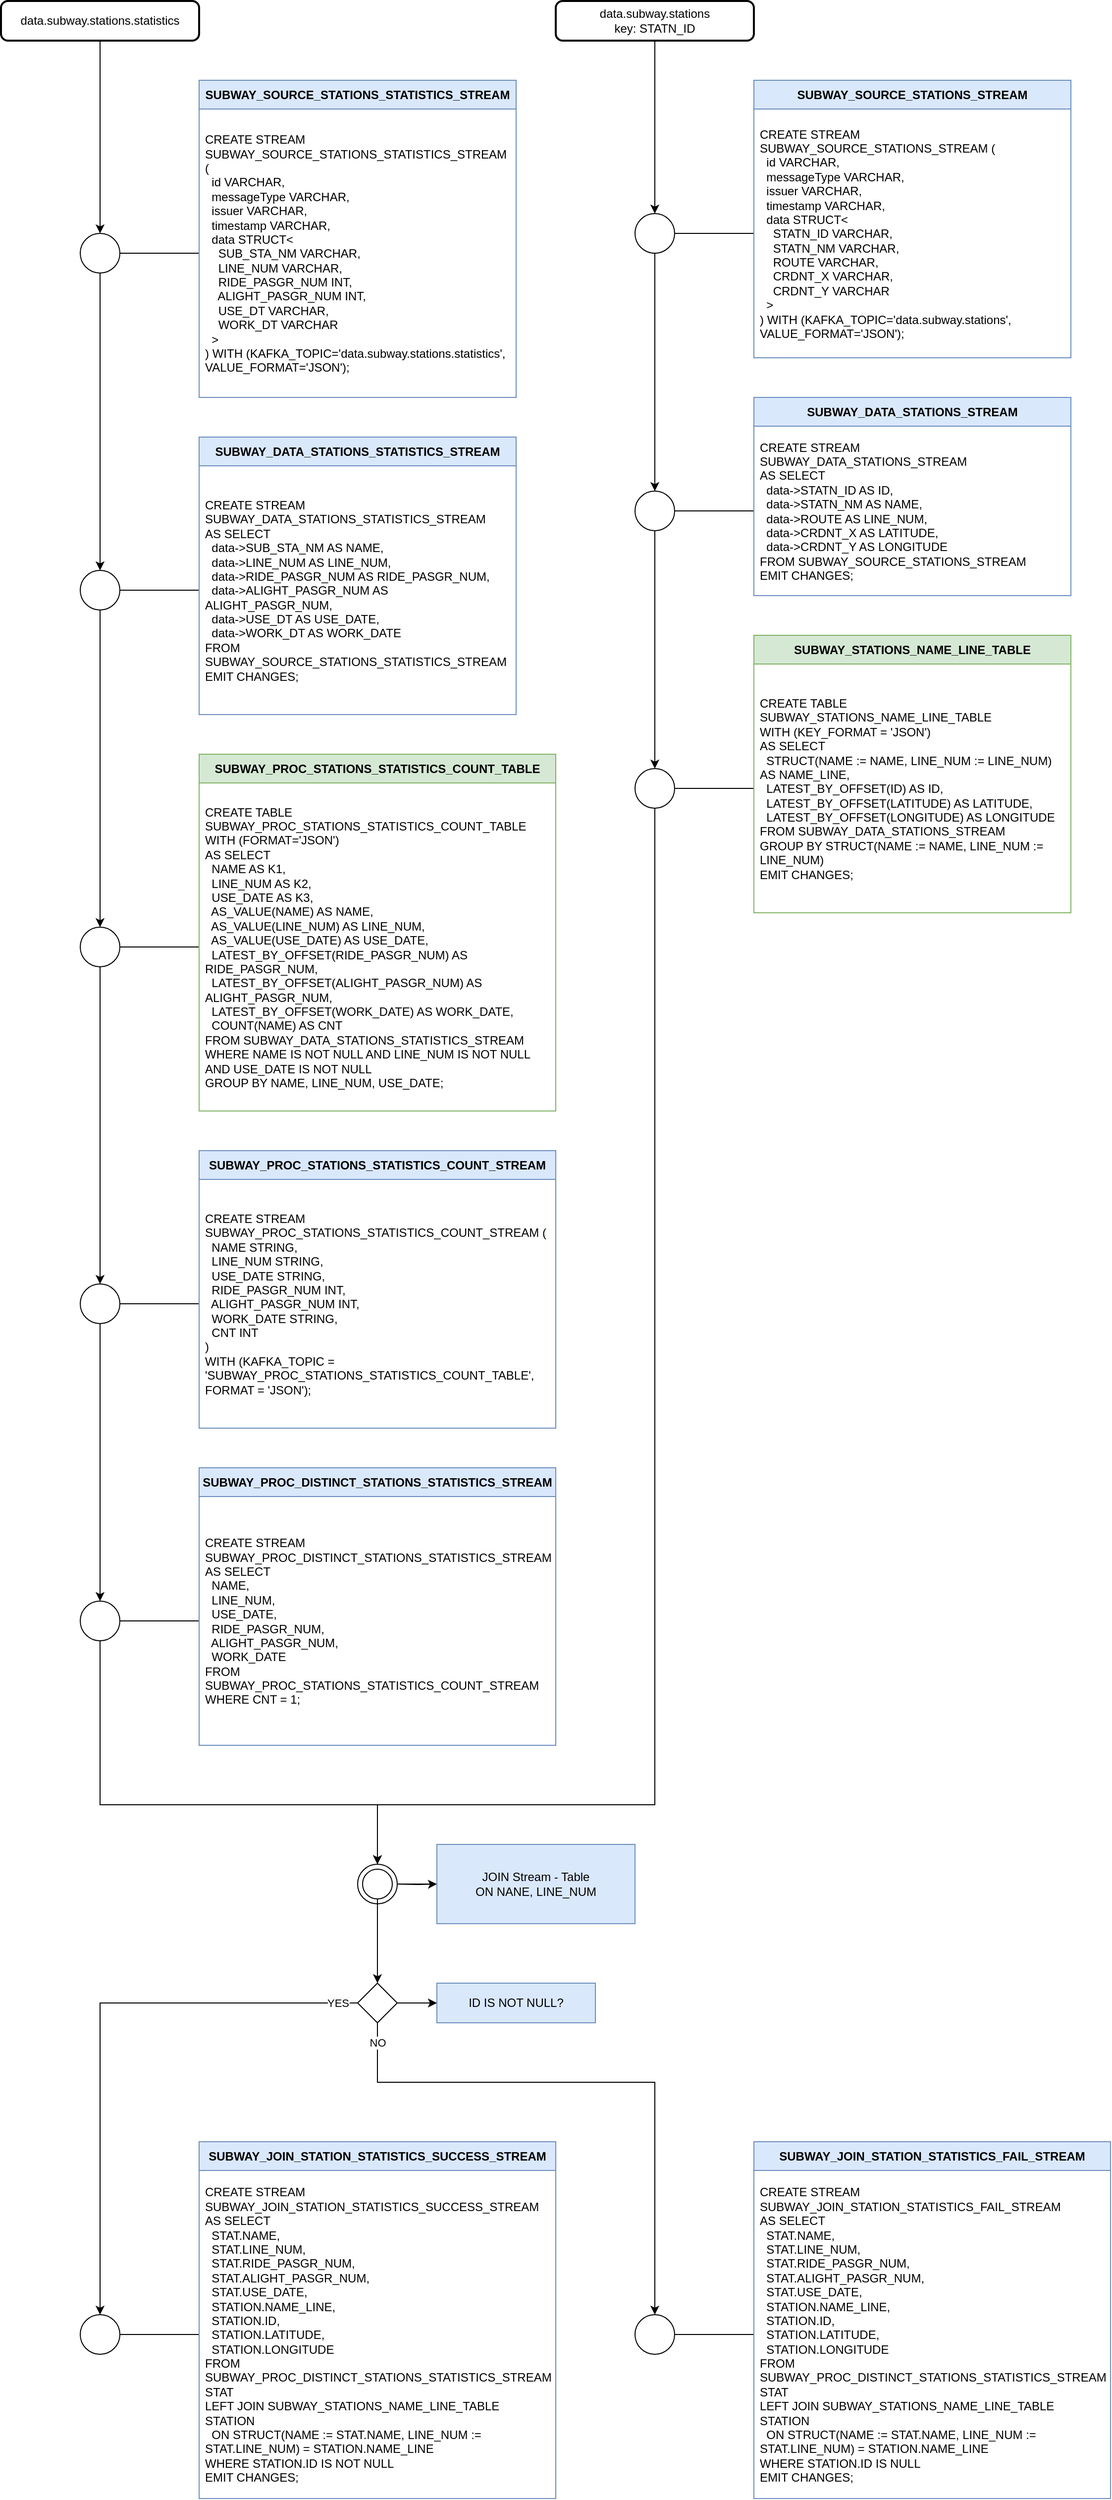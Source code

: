 <mxfile version="24.4.7" type="github">
  <diagram name="페이지-1" id="JWyKKp6nfTICBsnojCP5">
    <mxGraphModel dx="1347" dy="786" grid="1" gridSize="10" guides="1" tooltips="1" connect="1" arrows="1" fold="1" page="1" pageScale="1" pageWidth="827" pageHeight="1169" math="0" shadow="0">
      <root>
        <mxCell id="0" />
        <mxCell id="1" parent="0" />
        <mxCell id="Tlb0BGURJbBO2lz65mk3-45" style="edgeStyle=orthogonalEdgeStyle;rounded=0;orthogonalLoop=1;jettySize=auto;html=1;entryX=0.5;entryY=0;entryDx=0;entryDy=0;" parent="1" source="SGr65tSHeNTUfyerGdpC-16" target="SGr65tSHeNTUfyerGdpC-39" edge="1">
          <mxGeometry relative="1" as="geometry" />
        </mxCell>
        <mxCell id="SGr65tSHeNTUfyerGdpC-16" value="&lt;div&gt;&lt;span style=&quot;background-color: initial;&quot;&gt;data.subway.stations&lt;/span&gt;&lt;br&gt;&lt;/div&gt;&lt;div&gt;&lt;span style=&quot;background-color: initial;&quot;&gt;key: STATN_ID&lt;/span&gt;&lt;/div&gt;" style="rounded=1;whiteSpace=wrap;html=1;absoluteArcSize=1;arcSize=14;strokeWidth=2;" parent="1" vertex="1">
          <mxGeometry x="600" y="40" width="200" height="40" as="geometry" />
        </mxCell>
        <mxCell id="Tlb0BGURJbBO2lz65mk3-39" style="edgeStyle=orthogonalEdgeStyle;rounded=0;orthogonalLoop=1;jettySize=auto;html=1;entryX=0.5;entryY=0;entryDx=0;entryDy=0;" parent="1" source="SGr65tSHeNTUfyerGdpC-49" target="RbUUMxCJgV2qU2qVmSNO-4" edge="1">
          <mxGeometry relative="1" as="geometry" />
        </mxCell>
        <mxCell id="SGr65tSHeNTUfyerGdpC-49" value="&lt;div&gt;&lt;span style=&quot;background-color: initial;&quot;&gt;data.subway.stations.statistics&lt;/span&gt;&lt;/div&gt;" style="rounded=1;whiteSpace=wrap;html=1;absoluteArcSize=1;arcSize=14;strokeWidth=2;" parent="1" vertex="1">
          <mxGeometry x="40" y="40" width="200" height="40" as="geometry" />
        </mxCell>
        <mxCell id="jmPw7cZxUE827dNbfJnY-31" value="" style="group" parent="1" vertex="1" connectable="0">
          <mxGeometry x="680" y="440" width="440" height="200" as="geometry" />
        </mxCell>
        <mxCell id="jmPw7cZxUE827dNbfJnY-21" value="" style="shape=ellipse;html=1;dashed=0;whiteSpace=wrap;perimeter=ellipsePerimeter;" parent="jmPw7cZxUE827dNbfJnY-31" vertex="1">
          <mxGeometry y="94.5" width="40" height="40" as="geometry" />
        </mxCell>
        <mxCell id="jmPw7cZxUE827dNbfJnY-22" style="edgeStyle=orthogonalEdgeStyle;rounded=0;orthogonalLoop=1;jettySize=auto;html=1;entryX=1;entryY=0.5;entryDx=0;entryDy=0;endArrow=none;endFill=0;exitX=0;exitY=0.5;exitDx=0;exitDy=0;" parent="jmPw7cZxUE827dNbfJnY-31" source="jmPw7cZxUE827dNbfJnY-24" target="jmPw7cZxUE827dNbfJnY-21" edge="1">
          <mxGeometry relative="1" as="geometry">
            <mxPoint x="80" y="110" as="sourcePoint" />
          </mxGeometry>
        </mxCell>
        <mxCell id="jmPw7cZxUE827dNbfJnY-23" value="SUBWAY_DATA_STATIONS_STREAM" style="swimlane;fontStyle=1;align=center;verticalAlign=middle;childLayout=stackLayout;horizontal=1;startSize=29;horizontalStack=0;resizeParent=1;resizeParentMax=0;resizeLast=0;collapsible=0;marginBottom=0;html=1;whiteSpace=wrap;fillColor=#dae8fc;strokeColor=#6c8ebf;" parent="jmPw7cZxUE827dNbfJnY-31" vertex="1">
          <mxGeometry x="120" width="320" height="200" as="geometry" />
        </mxCell>
        <mxCell id="jmPw7cZxUE827dNbfJnY-24" value="&lt;div&gt;CREATE STREAM SUBWAY_DATA_STATIONS_STREAM&lt;/div&gt;&lt;div&gt;AS SELECT&lt;/div&gt;&lt;div&gt;&amp;nbsp; data-&amp;gt;STATN_ID AS ID,&lt;/div&gt;&lt;div&gt;&amp;nbsp; data-&amp;gt;STATN_NM AS NAME,&lt;/div&gt;&lt;div&gt;&amp;nbsp; data-&amp;gt;ROUTE AS LINE_NUM,&lt;/div&gt;&lt;div&gt;&amp;nbsp; data-&amp;gt;CRDNT_X AS LATITUDE,&lt;/div&gt;&lt;div&gt;&amp;nbsp; data-&amp;gt;CRDNT_Y AS LONGITUDE&lt;/div&gt;&lt;div&gt;FROM SUBWAY_SOURCE_STATIONS_STREAM&lt;/div&gt;&lt;div&gt;EMIT CHANGES;&lt;/div&gt;" style="text;html=1;strokeColor=none;fillColor=none;align=left;verticalAlign=middle;spacingLeft=4;spacingRight=4;overflow=hidden;rotatable=0;points=[[0,0.5],[1,0.5]];portConstraint=eastwest;whiteSpace=wrap;" parent="jmPw7cZxUE827dNbfJnY-23" vertex="1">
          <mxGeometry y="29" width="320" height="171" as="geometry" />
        </mxCell>
        <mxCell id="RbUUMxCJgV2qU2qVmSNO-1" value="" style="group" parent="1" vertex="1" connectable="0">
          <mxGeometry x="680" y="680" width="440" height="280" as="geometry" />
        </mxCell>
        <mxCell id="jmPw7cZxUE827dNbfJnY-33" value="" style="shape=ellipse;html=1;dashed=0;whiteSpace=wrap;perimeter=ellipsePerimeter;" parent="RbUUMxCJgV2qU2qVmSNO-1" vertex="1">
          <mxGeometry y="134.5" width="40" height="40" as="geometry" />
        </mxCell>
        <mxCell id="jmPw7cZxUE827dNbfJnY-34" style="edgeStyle=orthogonalEdgeStyle;rounded=0;orthogonalLoop=1;jettySize=auto;html=1;entryX=1;entryY=0.5;entryDx=0;entryDy=0;endArrow=none;endFill=0;exitX=0;exitY=0.5;exitDx=0;exitDy=0;" parent="RbUUMxCJgV2qU2qVmSNO-1" source="jmPw7cZxUE827dNbfJnY-36" target="jmPw7cZxUE827dNbfJnY-33" edge="1">
          <mxGeometry relative="1" as="geometry">
            <mxPoint x="80" y="110" as="sourcePoint" />
          </mxGeometry>
        </mxCell>
        <mxCell id="jmPw7cZxUE827dNbfJnY-35" value="SUBWAY_STATIONS_NAME_LINE_TABLE" style="swimlane;fontStyle=1;align=center;verticalAlign=middle;childLayout=stackLayout;horizontal=1;startSize=29;horizontalStack=0;resizeParent=1;resizeParentMax=0;resizeLast=0;collapsible=0;marginBottom=0;html=1;whiteSpace=wrap;fillColor=#d5e8d4;strokeColor=#82b366;" parent="RbUUMxCJgV2qU2qVmSNO-1" vertex="1">
          <mxGeometry x="120" width="320" height="280" as="geometry" />
        </mxCell>
        <mxCell id="jmPw7cZxUE827dNbfJnY-36" value="&lt;div&gt;CREATE TABLE SUBWAY_STATIONS_NAME_LINE_TABLE&lt;/div&gt;&lt;div&gt;WITH (KEY_FORMAT = &#39;JSON&#39;)&lt;/div&gt;&lt;div&gt;AS SELECT&lt;/div&gt;&lt;div&gt;&amp;nbsp; STRUCT(NAME := NAME, LINE_NUM := LINE_NUM) AS NAME_LINE,&lt;/div&gt;&lt;div&gt;&amp;nbsp; LATEST_BY_OFFSET(ID) AS ID,&lt;/div&gt;&lt;div&gt;&amp;nbsp; LATEST_BY_OFFSET(LATITUDE) AS LATITUDE,&lt;/div&gt;&lt;div&gt;&amp;nbsp; LATEST_BY_OFFSET(LONGITUDE) AS LONGITUDE&lt;/div&gt;&lt;div&gt;FROM SUBWAY_DATA_STATIONS_STREAM&lt;/div&gt;&lt;div&gt;GROUP BY STRUCT(NAME := NAME, LINE_NUM := LINE_NUM)&lt;/div&gt;&lt;div&gt;EMIT CHANGES;&lt;/div&gt;" style="text;html=1;strokeColor=none;fillColor=none;align=left;verticalAlign=middle;spacingLeft=4;spacingRight=4;overflow=hidden;rotatable=0;points=[[0,0.5],[1,0.5]];portConstraint=eastwest;whiteSpace=wrap;" parent="jmPw7cZxUE827dNbfJnY-35" vertex="1">
          <mxGeometry y="29" width="320" height="251" as="geometry" />
        </mxCell>
        <mxCell id="RbUUMxCJgV2qU2qVmSNO-2" value="" style="group" parent="1" vertex="1" connectable="0">
          <mxGeometry x="680" y="120" width="440" height="280" as="geometry" />
        </mxCell>
        <mxCell id="SGr65tSHeNTUfyerGdpC-39" value="" style="shape=ellipse;html=1;dashed=0;whiteSpace=wrap;perimeter=ellipsePerimeter;" parent="RbUUMxCJgV2qU2qVmSNO-2" vertex="1">
          <mxGeometry y="134.5" width="40" height="40" as="geometry" />
        </mxCell>
        <mxCell id="SGr65tSHeNTUfyerGdpC-40" style="edgeStyle=orthogonalEdgeStyle;rounded=0;orthogonalLoop=1;jettySize=auto;html=1;entryX=1;entryY=0.5;entryDx=0;entryDy=0;endArrow=none;endFill=0;exitX=0;exitY=0.5;exitDx=0;exitDy=0;" parent="RbUUMxCJgV2qU2qVmSNO-2" source="jmPw7cZxUE827dNbfJnY-11" target="SGr65tSHeNTUfyerGdpC-39" edge="1">
          <mxGeometry relative="1" as="geometry">
            <mxPoint x="80" y="110" as="sourcePoint" />
          </mxGeometry>
        </mxCell>
        <mxCell id="jmPw7cZxUE827dNbfJnY-10" value="SUBWAY_SOURCE_STATIONS_STREAM" style="swimlane;fontStyle=1;align=center;verticalAlign=middle;childLayout=stackLayout;horizontal=1;startSize=29;horizontalStack=0;resizeParent=1;resizeParentMax=0;resizeLast=0;collapsible=0;marginBottom=0;html=1;whiteSpace=wrap;fillColor=#dae8fc;strokeColor=#6c8ebf;" parent="RbUUMxCJgV2qU2qVmSNO-2" vertex="1">
          <mxGeometry x="120" width="320" height="280" as="geometry" />
        </mxCell>
        <mxCell id="jmPw7cZxUE827dNbfJnY-11" value="&lt;div&gt;CREATE STREAM SUBWAY_SOURCE_STATIONS_STREAM (&lt;/div&gt;&lt;div&gt;&amp;nbsp; id VARCHAR,&lt;/div&gt;&lt;div&gt;&amp;nbsp; messageType VARCHAR,&lt;/div&gt;&lt;div&gt;&amp;nbsp; issuer VARCHAR,&lt;/div&gt;&lt;div&gt;&amp;nbsp; timestamp VARCHAR,&lt;/div&gt;&lt;div&gt;&amp;nbsp; data STRUCT&amp;lt;&lt;/div&gt;&lt;div&gt;&amp;nbsp; &amp;nbsp; STATN_ID VARCHAR,&lt;/div&gt;&lt;div&gt;&amp;nbsp; &amp;nbsp; STATN_NM VARCHAR,&lt;/div&gt;&lt;div&gt;&amp;nbsp; &amp;nbsp; ROUTE VARCHAR,&lt;/div&gt;&lt;div&gt;&amp;nbsp; &amp;nbsp; CRDNT_X VARCHAR,&lt;/div&gt;&lt;div&gt;&amp;nbsp; &amp;nbsp; CRDNT_Y VARCHAR&lt;/div&gt;&lt;div&gt;&amp;nbsp; &amp;gt;&lt;/div&gt;&lt;div&gt;) WITH (KAFKA_TOPIC=&#39;data.subway.stations&#39;, VALUE_FORMAT=&#39;JSON&#39;);&lt;/div&gt;" style="text;html=1;strokeColor=none;fillColor=none;align=left;verticalAlign=middle;spacingLeft=4;spacingRight=4;overflow=hidden;rotatable=0;points=[[0,0.5],[1,0.5]];portConstraint=eastwest;whiteSpace=wrap;" parent="jmPw7cZxUE827dNbfJnY-10" vertex="1">
          <mxGeometry y="29" width="320" height="251" as="geometry" />
        </mxCell>
        <mxCell id="RbUUMxCJgV2qU2qVmSNO-3" value="" style="group" parent="1" vertex="1" connectable="0">
          <mxGeometry x="120" y="120" width="440" height="320" as="geometry" />
        </mxCell>
        <mxCell id="RbUUMxCJgV2qU2qVmSNO-4" value="" style="shape=ellipse;html=1;dashed=0;whiteSpace=wrap;perimeter=ellipsePerimeter;" parent="RbUUMxCJgV2qU2qVmSNO-3" vertex="1">
          <mxGeometry y="154.5" width="40" height="40" as="geometry" />
        </mxCell>
        <mxCell id="RbUUMxCJgV2qU2qVmSNO-5" style="edgeStyle=orthogonalEdgeStyle;rounded=0;orthogonalLoop=1;jettySize=auto;html=1;entryX=1;entryY=0.5;entryDx=0;entryDy=0;endArrow=none;endFill=0;exitX=0;exitY=0.5;exitDx=0;exitDy=0;" parent="RbUUMxCJgV2qU2qVmSNO-3" source="RbUUMxCJgV2qU2qVmSNO-7" target="RbUUMxCJgV2qU2qVmSNO-4" edge="1">
          <mxGeometry relative="1" as="geometry">
            <mxPoint x="80" y="110" as="sourcePoint" />
          </mxGeometry>
        </mxCell>
        <mxCell id="RbUUMxCJgV2qU2qVmSNO-6" value="SUBWAY_SOURCE_STATIONS&lt;span style=&quot;background-color: initial;&quot;&gt;_STATISTICS_STREAM&lt;/span&gt;" style="swimlane;fontStyle=1;align=center;verticalAlign=middle;childLayout=stackLayout;horizontal=1;startSize=29;horizontalStack=0;resizeParent=1;resizeParentMax=0;resizeLast=0;collapsible=0;marginBottom=0;html=1;whiteSpace=wrap;fillColor=#dae8fc;strokeColor=#6c8ebf;" parent="RbUUMxCJgV2qU2qVmSNO-3" vertex="1">
          <mxGeometry x="120" width="320" height="320" as="geometry" />
        </mxCell>
        <mxCell id="RbUUMxCJgV2qU2qVmSNO-7" value="&lt;div&gt;CREATE STREAM SUBWAY_SOURCE_STATIONS_STATISTICS_STREAM (&lt;/div&gt;&lt;div&gt;&amp;nbsp; id VARCHAR,&lt;/div&gt;&lt;div&gt;&amp;nbsp; messageType VARCHAR,&lt;/div&gt;&lt;div&gt;&amp;nbsp; issuer VARCHAR,&lt;/div&gt;&lt;div&gt;&amp;nbsp; timestamp VARCHAR,&lt;/div&gt;&lt;div&gt;&amp;nbsp; data STRUCT&amp;lt;&lt;/div&gt;&lt;div&gt;&amp;nbsp; &amp;nbsp; SUB_STA_NM VARCHAR,&lt;/div&gt;&lt;div&gt;&amp;nbsp; &amp;nbsp; LINE_NUM VARCHAR,&lt;/div&gt;&lt;div&gt;&amp;nbsp; &amp;nbsp; RIDE_PASGR_NUM INT,&lt;/div&gt;&lt;div&gt;&amp;nbsp; &amp;nbsp; ALIGHT_PASGR_NUM INT,&lt;/div&gt;&lt;div&gt;&amp;nbsp; &amp;nbsp; USE_DT VARCHAR,&lt;/div&gt;&lt;div&gt;&amp;nbsp; &amp;nbsp; WORK_DT VARCHAR&lt;/div&gt;&lt;div&gt;&amp;nbsp; &amp;gt;&lt;/div&gt;&lt;div&gt;) WITH (KAFKA_TOPIC=&#39;data.subway.stations.statistics&#39;, VALUE_FORMAT=&#39;JSON&#39;);&lt;/div&gt;" style="text;html=1;strokeColor=none;fillColor=none;align=left;verticalAlign=middle;spacingLeft=4;spacingRight=4;overflow=hidden;rotatable=0;points=[[0,0.5],[1,0.5]];portConstraint=eastwest;whiteSpace=wrap;" parent="RbUUMxCJgV2qU2qVmSNO-6" vertex="1">
          <mxGeometry y="29" width="320" height="291" as="geometry" />
        </mxCell>
        <mxCell id="RbUUMxCJgV2qU2qVmSNO-8" value="" style="group" parent="1" vertex="1" connectable="0">
          <mxGeometry x="120" y="480" width="440" height="280" as="geometry" />
        </mxCell>
        <mxCell id="RbUUMxCJgV2qU2qVmSNO-9" value="" style="shape=ellipse;html=1;dashed=0;whiteSpace=wrap;perimeter=ellipsePerimeter;" parent="RbUUMxCJgV2qU2qVmSNO-8" vertex="1">
          <mxGeometry y="134.5" width="40" height="40" as="geometry" />
        </mxCell>
        <mxCell id="RbUUMxCJgV2qU2qVmSNO-10" style="edgeStyle=orthogonalEdgeStyle;rounded=0;orthogonalLoop=1;jettySize=auto;html=1;entryX=1;entryY=0.5;entryDx=0;entryDy=0;endArrow=none;endFill=0;exitX=0;exitY=0.5;exitDx=0;exitDy=0;" parent="RbUUMxCJgV2qU2qVmSNO-8" source="RbUUMxCJgV2qU2qVmSNO-12" target="RbUUMxCJgV2qU2qVmSNO-9" edge="1">
          <mxGeometry relative="1" as="geometry">
            <mxPoint x="80" y="110" as="sourcePoint" />
          </mxGeometry>
        </mxCell>
        <mxCell id="RbUUMxCJgV2qU2qVmSNO-11" value="SUBWAY_DATA_STATIONS_STATISTICS_STREAM" style="swimlane;fontStyle=1;align=center;verticalAlign=middle;childLayout=stackLayout;horizontal=1;startSize=29;horizontalStack=0;resizeParent=1;resizeParentMax=0;resizeLast=0;collapsible=0;marginBottom=0;html=1;whiteSpace=wrap;fillColor=#dae8fc;strokeColor=#6c8ebf;" parent="RbUUMxCJgV2qU2qVmSNO-8" vertex="1">
          <mxGeometry x="120" width="320" height="280" as="geometry" />
        </mxCell>
        <mxCell id="RbUUMxCJgV2qU2qVmSNO-12" value="&lt;div&gt;CREATE STREAM SUBWAY_DATA_STATIONS_STATISTICS_STREAM&lt;/div&gt;&lt;div&gt;AS SELECT&lt;/div&gt;&lt;div&gt;&amp;nbsp; data-&amp;gt;SUB_STA_NM AS NAME,&lt;/div&gt;&lt;div&gt;&amp;nbsp; data-&amp;gt;LINE_NUM AS LINE_NUM,&lt;/div&gt;&lt;div&gt;&amp;nbsp; data-&amp;gt;RIDE_PASGR_NUM AS RIDE_PASGR_NUM,&lt;/div&gt;&lt;div&gt;&amp;nbsp; data-&amp;gt;ALIGHT_PASGR_NUM AS ALIGHT_PASGR_NUM,&lt;/div&gt;&lt;div&gt;&amp;nbsp; data-&amp;gt;USE_DT AS USE_DATE,&lt;/div&gt;&lt;div&gt;&amp;nbsp; data-&amp;gt;WORK_DT AS WORK_DATE&lt;/div&gt;&lt;div&gt;FROM SUBWAY_SOURCE_STATIONS_STATISTICS_STREAM&lt;/div&gt;&lt;div&gt;EMIT CHANGES;&lt;/div&gt;" style="text;html=1;strokeColor=none;fillColor=none;align=left;verticalAlign=middle;spacingLeft=4;spacingRight=4;overflow=hidden;rotatable=0;points=[[0,0.5],[1,0.5]];portConstraint=eastwest;whiteSpace=wrap;" parent="RbUUMxCJgV2qU2qVmSNO-11" vertex="1">
          <mxGeometry y="29" width="320" height="251" as="geometry" />
        </mxCell>
        <mxCell id="RbUUMxCJgV2qU2qVmSNO-13" value="" style="group" parent="1" vertex="1" connectable="0">
          <mxGeometry x="120" y="800" width="480" height="360" as="geometry" />
        </mxCell>
        <mxCell id="RbUUMxCJgV2qU2qVmSNO-14" value="" style="shape=ellipse;html=1;dashed=0;whiteSpace=wrap;perimeter=ellipsePerimeter;" parent="RbUUMxCJgV2qU2qVmSNO-13" vertex="1">
          <mxGeometry y="174.5" width="40" height="40" as="geometry" />
        </mxCell>
        <mxCell id="RbUUMxCJgV2qU2qVmSNO-15" style="edgeStyle=orthogonalEdgeStyle;rounded=0;orthogonalLoop=1;jettySize=auto;html=1;entryX=1;entryY=0.5;entryDx=0;entryDy=0;endArrow=none;endFill=0;exitX=0;exitY=0.5;exitDx=0;exitDy=0;" parent="RbUUMxCJgV2qU2qVmSNO-13" source="RbUUMxCJgV2qU2qVmSNO-17" target="RbUUMxCJgV2qU2qVmSNO-14" edge="1">
          <mxGeometry relative="1" as="geometry">
            <mxPoint x="80" y="110" as="sourcePoint" />
          </mxGeometry>
        </mxCell>
        <mxCell id="RbUUMxCJgV2qU2qVmSNO-16" value="SUBWAY_PROC_STATIONS_STATISTICS_COUNT_TABLE" style="swimlane;fontStyle=1;align=center;verticalAlign=middle;childLayout=stackLayout;horizontal=1;startSize=29;horizontalStack=0;resizeParent=1;resizeParentMax=0;resizeLast=0;collapsible=0;marginBottom=0;html=1;whiteSpace=wrap;fillColor=#d5e8d4;strokeColor=#82b366;" parent="RbUUMxCJgV2qU2qVmSNO-13" vertex="1">
          <mxGeometry x="120" width="360" height="360" as="geometry" />
        </mxCell>
        <mxCell id="RbUUMxCJgV2qU2qVmSNO-17" value="&lt;div&gt;CREATE TABLE SUBWAY_PROC_STATIONS_STATISTICS_COUNT_TABLE&lt;/div&gt;&lt;div&gt;WITH (FORMAT=&#39;JSON&#39;)&lt;/div&gt;&lt;div&gt;AS SELECT&lt;/div&gt;&lt;div&gt;&amp;nbsp; NAME AS K1,&lt;/div&gt;&lt;div&gt;&amp;nbsp; LINE_NUM AS K2,&lt;/div&gt;&lt;div&gt;&amp;nbsp; USE_DATE AS K3,&lt;/div&gt;&lt;div&gt;&amp;nbsp; AS_VALUE(NAME) AS NAME,&lt;/div&gt;&lt;div&gt;&amp;nbsp; AS_VALUE(LINE_NUM) AS LINE_NUM,&lt;/div&gt;&lt;div&gt;&amp;nbsp; AS_VALUE(USE_DATE) AS USE_DATE,&lt;/div&gt;&lt;div&gt;&amp;nbsp; LATEST_BY_OFFSET(RIDE_PASGR_NUM) AS RIDE_PASGR_NUM,&lt;/div&gt;&lt;div&gt;&amp;nbsp; LATEST_BY_OFFSET(ALIGHT_PASGR_NUM) AS ALIGHT_PASGR_NUM,&lt;/div&gt;&lt;div&gt;&amp;nbsp; LATEST_BY_OFFSET(WORK_DATE) AS WORK_DATE,&lt;/div&gt;&lt;div&gt;&amp;nbsp; COUNT(NAME) AS CNT&lt;/div&gt;&lt;div&gt;FROM SUBWAY_DATA_STATIONS_STATISTICS_STREAM&lt;/div&gt;&lt;div&gt;WHERE NAME IS NOT NULL AND LINE_NUM IS NOT NULL AND USE_DATE IS NOT NULL&lt;/div&gt;&lt;div&gt;GROUP BY NAME, LINE_NUM, USE_DATE;&lt;/div&gt;" style="text;html=1;strokeColor=none;fillColor=none;align=left;verticalAlign=middle;spacingLeft=4;spacingRight=4;overflow=hidden;rotatable=0;points=[[0,0.5],[1,0.5]];portConstraint=eastwest;whiteSpace=wrap;" parent="RbUUMxCJgV2qU2qVmSNO-16" vertex="1">
          <mxGeometry y="29" width="360" height="331" as="geometry" />
        </mxCell>
        <mxCell id="Tlb0BGURJbBO2lz65mk3-3" value="" style="group" parent="1" vertex="1" connectable="0">
          <mxGeometry x="120" y="1200" width="480" height="280" as="geometry" />
        </mxCell>
        <mxCell id="Tlb0BGURJbBO2lz65mk3-4" value="" style="shape=ellipse;html=1;dashed=0;whiteSpace=wrap;perimeter=ellipsePerimeter;" parent="Tlb0BGURJbBO2lz65mk3-3" vertex="1">
          <mxGeometry y="134.5" width="40" height="40" as="geometry" />
        </mxCell>
        <mxCell id="Tlb0BGURJbBO2lz65mk3-5" style="edgeStyle=orthogonalEdgeStyle;rounded=0;orthogonalLoop=1;jettySize=auto;html=1;entryX=1;entryY=0.5;entryDx=0;entryDy=0;endArrow=none;endFill=0;exitX=0;exitY=0.5;exitDx=0;exitDy=0;" parent="Tlb0BGURJbBO2lz65mk3-3" source="Tlb0BGURJbBO2lz65mk3-7" target="Tlb0BGURJbBO2lz65mk3-4" edge="1">
          <mxGeometry relative="1" as="geometry">
            <mxPoint x="80" y="110" as="sourcePoint" />
          </mxGeometry>
        </mxCell>
        <mxCell id="Tlb0BGURJbBO2lz65mk3-6" value="SUBWAY_PROC_STATIONS_STATISTICS_COUNT_STREAM" style="swimlane;fontStyle=1;align=center;verticalAlign=middle;childLayout=stackLayout;horizontal=1;startSize=29;horizontalStack=0;resizeParent=1;resizeParentMax=0;resizeLast=0;collapsible=0;marginBottom=0;html=1;whiteSpace=wrap;fillColor=#dae8fc;strokeColor=#6c8ebf;" parent="Tlb0BGURJbBO2lz65mk3-3" vertex="1">
          <mxGeometry x="120" width="360" height="280" as="geometry" />
        </mxCell>
        <mxCell id="Tlb0BGURJbBO2lz65mk3-7" value="&lt;div&gt;CREATE STREAM SUBWAY_PROC_STATIONS_STATISTICS_COUNT_STREAM (&lt;/div&gt;&lt;div&gt;&amp;nbsp; NAME STRING,&lt;/div&gt;&lt;div&gt;&amp;nbsp; LINE_NUM STRING,&lt;/div&gt;&lt;div&gt;&amp;nbsp; USE_DATE STRING,&lt;/div&gt;&lt;div&gt;&amp;nbsp; RIDE_PASGR_NUM INT,&lt;/div&gt;&lt;div&gt;&amp;nbsp; ALIGHT_PASGR_NUM INT,&lt;/div&gt;&lt;div&gt;&amp;nbsp; WORK_DATE STRING,&lt;/div&gt;&lt;div&gt;&amp;nbsp; CNT INT&lt;/div&gt;&lt;div&gt;)&lt;/div&gt;&lt;div&gt;WITH (KAFKA_TOPIC = &#39;SUBWAY_PROC_STATIONS_STATISTICS_COUNT_TABLE&#39;, FORMAT = &#39;JSON&#39;);&lt;/div&gt;" style="text;html=1;strokeColor=none;fillColor=none;align=left;verticalAlign=middle;spacingLeft=4;spacingRight=4;overflow=hidden;rotatable=0;points=[[0,0.5],[1,0.5]];portConstraint=eastwest;whiteSpace=wrap;" parent="Tlb0BGURJbBO2lz65mk3-6" vertex="1">
          <mxGeometry y="29" width="360" height="251" as="geometry" />
        </mxCell>
        <mxCell id="Tlb0BGURJbBO2lz65mk3-8" value="" style="group" parent="1" vertex="1" connectable="0">
          <mxGeometry x="120" y="1520" width="480" height="280" as="geometry" />
        </mxCell>
        <mxCell id="Tlb0BGURJbBO2lz65mk3-9" value="" style="shape=ellipse;html=1;dashed=0;whiteSpace=wrap;perimeter=ellipsePerimeter;" parent="Tlb0BGURJbBO2lz65mk3-8" vertex="1">
          <mxGeometry y="134.5" width="40" height="40" as="geometry" />
        </mxCell>
        <mxCell id="Tlb0BGURJbBO2lz65mk3-10" style="edgeStyle=orthogonalEdgeStyle;rounded=0;orthogonalLoop=1;jettySize=auto;html=1;entryX=1;entryY=0.5;entryDx=0;entryDy=0;endArrow=none;endFill=0;exitX=0;exitY=0.5;exitDx=0;exitDy=0;" parent="Tlb0BGURJbBO2lz65mk3-8" source="Tlb0BGURJbBO2lz65mk3-12" target="Tlb0BGURJbBO2lz65mk3-9" edge="1">
          <mxGeometry relative="1" as="geometry">
            <mxPoint x="80" y="110" as="sourcePoint" />
          </mxGeometry>
        </mxCell>
        <mxCell id="Tlb0BGURJbBO2lz65mk3-11" value="SUBWAY_PROC_DISTINCT_STATIONS_STATISTICS_STREAM" style="swimlane;fontStyle=1;align=center;verticalAlign=middle;childLayout=stackLayout;horizontal=1;startSize=29;horizontalStack=0;resizeParent=1;resizeParentMax=0;resizeLast=0;collapsible=0;marginBottom=0;html=1;whiteSpace=wrap;fillColor=#dae8fc;strokeColor=#6c8ebf;" parent="Tlb0BGURJbBO2lz65mk3-8" vertex="1">
          <mxGeometry x="120" width="360" height="280" as="geometry" />
        </mxCell>
        <mxCell id="Tlb0BGURJbBO2lz65mk3-12" value="&lt;div&gt;CREATE STREAM SUBWAY_PROC_DISTINCT_STATIONS_STATISTICS_STREAM&lt;/div&gt;&lt;div&gt;AS SELECT&lt;/div&gt;&lt;div&gt;&amp;nbsp; NAME,&lt;/div&gt;&lt;div&gt;&amp;nbsp; LINE_NUM,&lt;/div&gt;&lt;div&gt;&amp;nbsp; USE_DATE,&lt;/div&gt;&lt;div&gt;&amp;nbsp; RIDE_PASGR_NUM,&lt;/div&gt;&lt;div&gt;&amp;nbsp; ALIGHT_PASGR_NUM,&lt;/div&gt;&lt;div&gt;&amp;nbsp; WORK_DATE&lt;/div&gt;&lt;div&gt;FROM SUBWAY_PROC_STATIONS_STATISTICS_COUNT_STREAM&lt;/div&gt;&lt;div&gt;WHERE CNT = 1;&lt;/div&gt;" style="text;html=1;strokeColor=none;fillColor=none;align=left;verticalAlign=middle;spacingLeft=4;spacingRight=4;overflow=hidden;rotatable=0;points=[[0,0.5],[1,0.5]];portConstraint=eastwest;whiteSpace=wrap;" parent="Tlb0BGURJbBO2lz65mk3-11" vertex="1">
          <mxGeometry y="29" width="360" height="251" as="geometry" />
        </mxCell>
        <mxCell id="Tlb0BGURJbBO2lz65mk3-24" value="" style="group" parent="1" vertex="1" connectable="0">
          <mxGeometry x="400" y="2040" width="240" height="40" as="geometry" />
        </mxCell>
        <mxCell id="Tlb0BGURJbBO2lz65mk3-25" value="" style="edgeStyle=orthogonalEdgeStyle;rounded=0;orthogonalLoop=1;jettySize=auto;html=1;" parent="Tlb0BGURJbBO2lz65mk3-24" source="Tlb0BGURJbBO2lz65mk3-26" target="Tlb0BGURJbBO2lz65mk3-28" edge="1">
          <mxGeometry relative="1" as="geometry" />
        </mxCell>
        <mxCell id="Tlb0BGURJbBO2lz65mk3-26" value="" style="shape=rhombus;html=1;dashed=0;whiteSpace=wrap;perimeter=rhombusPerimeter;" parent="Tlb0BGURJbBO2lz65mk3-24" vertex="1">
          <mxGeometry width="40" height="40" as="geometry" />
        </mxCell>
        <mxCell id="Tlb0BGURJbBO2lz65mk3-27" style="edgeStyle=orthogonalEdgeStyle;rounded=0;orthogonalLoop=1;jettySize=auto;html=1;exitX=0;exitY=0.5;exitDx=0;exitDy=0;entryX=1;entryY=0.5;entryDx=0;entryDy=0;endArrow=none;endFill=0;" parent="Tlb0BGURJbBO2lz65mk3-24" source="Tlb0BGURJbBO2lz65mk3-28" edge="1">
          <mxGeometry relative="1" as="geometry">
            <mxPoint x="40" y="20" as="targetPoint" />
          </mxGeometry>
        </mxCell>
        <mxCell id="Tlb0BGURJbBO2lz65mk3-28" value="ID IS NOT NULL?" style="text;html=1;align=center;verticalAlign=middle;whiteSpace=wrap;rounded=0;fillColor=#dae8fc;strokeColor=#6c8ebf;" parent="Tlb0BGURJbBO2lz65mk3-24" vertex="1">
          <mxGeometry x="80" width="160" height="40" as="geometry" />
        </mxCell>
        <mxCell id="Tlb0BGURJbBO2lz65mk3-29" value="" style="group" parent="1" vertex="1" connectable="0">
          <mxGeometry x="120" y="2200" width="480" height="360" as="geometry" />
        </mxCell>
        <mxCell id="Tlb0BGURJbBO2lz65mk3-30" value="" style="shape=ellipse;html=1;dashed=0;whiteSpace=wrap;perimeter=ellipsePerimeter;" parent="Tlb0BGURJbBO2lz65mk3-29" vertex="1">
          <mxGeometry y="174.5" width="40" height="40" as="geometry" />
        </mxCell>
        <mxCell id="Tlb0BGURJbBO2lz65mk3-31" style="edgeStyle=orthogonalEdgeStyle;rounded=0;orthogonalLoop=1;jettySize=auto;html=1;entryX=1;entryY=0.5;entryDx=0;entryDy=0;endArrow=none;endFill=0;exitX=0;exitY=0.5;exitDx=0;exitDy=0;" parent="Tlb0BGURJbBO2lz65mk3-29" source="Tlb0BGURJbBO2lz65mk3-33" target="Tlb0BGURJbBO2lz65mk3-30" edge="1">
          <mxGeometry relative="1" as="geometry">
            <mxPoint x="80" y="110" as="sourcePoint" />
          </mxGeometry>
        </mxCell>
        <mxCell id="Tlb0BGURJbBO2lz65mk3-32" value="SUBWAY_JOIN_STATION_STATISTICS_SUCCESS_STREAM" style="swimlane;fontStyle=1;align=center;verticalAlign=middle;childLayout=stackLayout;horizontal=1;startSize=29;horizontalStack=0;resizeParent=1;resizeParentMax=0;resizeLast=0;collapsible=0;marginBottom=0;html=1;whiteSpace=wrap;fillColor=#dae8fc;strokeColor=#6c8ebf;" parent="Tlb0BGURJbBO2lz65mk3-29" vertex="1">
          <mxGeometry x="120" width="360" height="360" as="geometry" />
        </mxCell>
        <mxCell id="Tlb0BGURJbBO2lz65mk3-33" value="&lt;div&gt;CREATE STREAM SUBWAY_JOIN_STATION_STATISTICS_SUCCESS_STREAM&lt;/div&gt;&lt;div&gt;AS SELECT&lt;/div&gt;&lt;div&gt;&amp;nbsp; STAT.NAME,&lt;/div&gt;&lt;div&gt;&amp;nbsp; STAT.LINE_NUM,&lt;/div&gt;&lt;div&gt;&amp;nbsp; STAT.RIDE_PASGR_NUM,&lt;/div&gt;&lt;div&gt;&amp;nbsp; STAT.ALIGHT_PASGR_NUM,&lt;/div&gt;&lt;div&gt;&amp;nbsp; STAT.USE_DATE,&lt;/div&gt;&lt;div&gt;&amp;nbsp; STATION.NAME_LINE,&lt;/div&gt;&lt;div&gt;&amp;nbsp; STATION.ID,&lt;/div&gt;&lt;div&gt;&amp;nbsp; STATION.LATITUDE,&lt;/div&gt;&lt;div&gt;&amp;nbsp; STATION.LONGITUDE&lt;/div&gt;&lt;div&gt;FROM SUBWAY_PROC_DISTINCT_STATIONS_STATISTICS_STREAM STAT&lt;/div&gt;&lt;div&gt;LEFT JOIN SUBWAY_STATIONS_NAME_LINE_TABLE STATION&lt;/div&gt;&lt;div&gt;&amp;nbsp; ON STRUCT(NAME := STAT.NAME, LINE_NUM := STAT.LINE_NUM) = STATION.NAME_LINE&lt;/div&gt;&lt;div&gt;WHERE STATION.ID IS NOT NULL&lt;/div&gt;&lt;div&gt;EMIT CHANGES;&lt;/div&gt;" style="text;html=1;strokeColor=none;fillColor=none;align=left;verticalAlign=middle;spacingLeft=4;spacingRight=4;overflow=hidden;rotatable=0;points=[[0,0.5],[1,0.5]];portConstraint=eastwest;whiteSpace=wrap;" parent="Tlb0BGURJbBO2lz65mk3-32" vertex="1">
          <mxGeometry y="29" width="360" height="331" as="geometry" />
        </mxCell>
        <mxCell id="Tlb0BGURJbBO2lz65mk3-34" value="" style="group" parent="1" vertex="1" connectable="0">
          <mxGeometry x="680" y="2200" width="480" height="360" as="geometry" />
        </mxCell>
        <mxCell id="Tlb0BGURJbBO2lz65mk3-35" value="" style="shape=ellipse;html=1;dashed=0;whiteSpace=wrap;perimeter=ellipsePerimeter;" parent="Tlb0BGURJbBO2lz65mk3-34" vertex="1">
          <mxGeometry y="174.5" width="40" height="40" as="geometry" />
        </mxCell>
        <mxCell id="Tlb0BGURJbBO2lz65mk3-36" style="edgeStyle=orthogonalEdgeStyle;rounded=0;orthogonalLoop=1;jettySize=auto;html=1;entryX=1;entryY=0.5;entryDx=0;entryDy=0;endArrow=none;endFill=0;exitX=0;exitY=0.5;exitDx=0;exitDy=0;" parent="Tlb0BGURJbBO2lz65mk3-34" source="Tlb0BGURJbBO2lz65mk3-38" target="Tlb0BGURJbBO2lz65mk3-35" edge="1">
          <mxGeometry relative="1" as="geometry">
            <mxPoint x="80" y="110" as="sourcePoint" />
          </mxGeometry>
        </mxCell>
        <mxCell id="Tlb0BGURJbBO2lz65mk3-37" value="SUBWAY_JOIN_STATION_STATISTICS_FAIL_STREAM" style="swimlane;fontStyle=1;align=center;verticalAlign=middle;childLayout=stackLayout;horizontal=1;startSize=29;horizontalStack=0;resizeParent=1;resizeParentMax=0;resizeLast=0;collapsible=0;marginBottom=0;html=1;whiteSpace=wrap;fillColor=#dae8fc;strokeColor=#6c8ebf;" parent="Tlb0BGURJbBO2lz65mk3-34" vertex="1">
          <mxGeometry x="120" width="360" height="360" as="geometry" />
        </mxCell>
        <mxCell id="Tlb0BGURJbBO2lz65mk3-38" value="&lt;div&gt;CREATE STREAM SUBWAY_JOIN_STATION_STATISTICS_FAIL_STREAM&lt;/div&gt;&lt;div&gt;AS SELECT&lt;/div&gt;&lt;div&gt;&amp;nbsp;&amp;nbsp;&lt;span style=&quot;background-color: initial;&quot;&gt;STAT.NAME,&lt;/span&gt;&lt;/div&gt;&lt;div&gt;&amp;nbsp; STAT.LINE_NUM,&lt;/div&gt;&lt;div&gt;&amp;nbsp; STAT.RIDE_PASGR_NUM,&lt;/div&gt;&lt;div&gt;&amp;nbsp; STAT.ALIGHT_PASGR_NUM,&lt;/div&gt;&lt;div&gt;&amp;nbsp; STAT.USE_DATE,&lt;/div&gt;&lt;div&gt;&amp;nbsp; STATION.NAME_LINE,&lt;/div&gt;&lt;div&gt;&amp;nbsp; STATION.ID,&lt;/div&gt;&lt;div&gt;&amp;nbsp; STATION.LATITUDE,&lt;/div&gt;&lt;div&gt;&amp;nbsp; STATION.LONGITUDE&lt;/div&gt;&lt;div&gt;FROM SUBWAY_PROC_DISTINCT_STATIONS_STATISTICS_STREAM STAT&lt;/div&gt;&lt;div&gt;LEFT JOIN SUBWAY_STATIONS_NAME_LINE_TABLE STATION&lt;/div&gt;&lt;div&gt;&amp;nbsp; ON STRUCT(NAME := STAT.NAME, LINE_NUM := STAT.LINE_NUM) = STATION.NAME_LINE&lt;/div&gt;&lt;div&gt;WHERE STATION.ID IS NULL&lt;/div&gt;&lt;div&gt;EMIT CHANGES;&lt;/div&gt;" style="text;html=1;strokeColor=none;fillColor=none;align=left;verticalAlign=middle;spacingLeft=4;spacingRight=4;overflow=hidden;rotatable=0;points=[[0,0.5],[1,0.5]];portConstraint=eastwest;whiteSpace=wrap;" parent="Tlb0BGURJbBO2lz65mk3-37" vertex="1">
          <mxGeometry y="29" width="360" height="331" as="geometry" />
        </mxCell>
        <mxCell id="Tlb0BGURJbBO2lz65mk3-40" style="edgeStyle=orthogonalEdgeStyle;rounded=0;orthogonalLoop=1;jettySize=auto;html=1;entryX=0.5;entryY=0;entryDx=0;entryDy=0;" parent="1" source="RbUUMxCJgV2qU2qVmSNO-4" target="RbUUMxCJgV2qU2qVmSNO-9" edge="1">
          <mxGeometry relative="1" as="geometry" />
        </mxCell>
        <mxCell id="Tlb0BGURJbBO2lz65mk3-41" style="edgeStyle=orthogonalEdgeStyle;rounded=0;orthogonalLoop=1;jettySize=auto;html=1;entryX=0.5;entryY=0;entryDx=0;entryDy=0;" parent="1" source="RbUUMxCJgV2qU2qVmSNO-9" target="RbUUMxCJgV2qU2qVmSNO-14" edge="1">
          <mxGeometry relative="1" as="geometry" />
        </mxCell>
        <mxCell id="Tlb0BGURJbBO2lz65mk3-42" style="edgeStyle=orthogonalEdgeStyle;rounded=0;orthogonalLoop=1;jettySize=auto;html=1;entryX=0.5;entryY=0;entryDx=0;entryDy=0;" parent="1" source="RbUUMxCJgV2qU2qVmSNO-14" target="Tlb0BGURJbBO2lz65mk3-4" edge="1">
          <mxGeometry relative="1" as="geometry" />
        </mxCell>
        <mxCell id="Tlb0BGURJbBO2lz65mk3-43" style="edgeStyle=orthogonalEdgeStyle;rounded=0;orthogonalLoop=1;jettySize=auto;html=1;entryX=0.5;entryY=0;entryDx=0;entryDy=0;" parent="1" source="Tlb0BGURJbBO2lz65mk3-4" target="Tlb0BGURJbBO2lz65mk3-9" edge="1">
          <mxGeometry relative="1" as="geometry" />
        </mxCell>
        <mxCell id="Tlb0BGURJbBO2lz65mk3-44" style="edgeStyle=orthogonalEdgeStyle;rounded=0;orthogonalLoop=1;jettySize=auto;html=1;entryX=0.5;entryY=0;entryDx=0;entryDy=0;" parent="1" source="Tlb0BGURJbBO2lz65mk3-9" target="Tlb0BGURJbBO2lz65mk3-14" edge="1">
          <mxGeometry relative="1" as="geometry">
            <Array as="points">
              <mxPoint x="140" y="1860" />
              <mxPoint x="420" y="1860" />
            </Array>
          </mxGeometry>
        </mxCell>
        <mxCell id="Tlb0BGURJbBO2lz65mk3-46" style="edgeStyle=orthogonalEdgeStyle;rounded=0;orthogonalLoop=1;jettySize=auto;html=1;entryX=0.5;entryY=0;entryDx=0;entryDy=0;" parent="1" source="SGr65tSHeNTUfyerGdpC-39" target="jmPw7cZxUE827dNbfJnY-21" edge="1">
          <mxGeometry relative="1" as="geometry" />
        </mxCell>
        <mxCell id="Tlb0BGURJbBO2lz65mk3-47" style="edgeStyle=orthogonalEdgeStyle;rounded=0;orthogonalLoop=1;jettySize=auto;html=1;entryX=0.5;entryY=0;entryDx=0;entryDy=0;" parent="1" source="jmPw7cZxUE827dNbfJnY-21" target="jmPw7cZxUE827dNbfJnY-33" edge="1">
          <mxGeometry relative="1" as="geometry" />
        </mxCell>
        <mxCell id="Tlb0BGURJbBO2lz65mk3-48" style="edgeStyle=orthogonalEdgeStyle;rounded=0;orthogonalLoop=1;jettySize=auto;html=1;entryX=0.5;entryY=0;entryDx=0;entryDy=0;" parent="1" source="jmPw7cZxUE827dNbfJnY-33" target="Tlb0BGURJbBO2lz65mk3-14" edge="1">
          <mxGeometry relative="1" as="geometry">
            <Array as="points">
              <mxPoint x="700" y="1860" />
              <mxPoint x="420" y="1860" />
            </Array>
          </mxGeometry>
        </mxCell>
        <mxCell id="Tlb0BGURJbBO2lz65mk3-49" value="" style="group" parent="1" vertex="1" connectable="0">
          <mxGeometry x="400" y="1900" width="280" height="80" as="geometry" />
        </mxCell>
        <mxCell id="Tlb0BGURJbBO2lz65mk3-14" value="" style="group;movable=1;resizable=1;rotatable=1;deletable=1;editable=1;locked=0;connectable=1;" parent="Tlb0BGURJbBO2lz65mk3-49" vertex="1" connectable="0">
          <mxGeometry y="20" width="40" height="40" as="geometry" />
        </mxCell>
        <mxCell id="Tlb0BGURJbBO2lz65mk3-15" value="" style="shape=ellipse;html=1;dashed=0;whiteSpace=wrap;perimeter=ellipsePerimeter;movable=1;resizable=1;rotatable=1;deletable=1;editable=1;locked=0;connectable=1;" parent="Tlb0BGURJbBO2lz65mk3-14" vertex="1">
          <mxGeometry width="40" height="40" as="geometry" />
        </mxCell>
        <mxCell id="Tlb0BGURJbBO2lz65mk3-16" value="" style="ellipse;whiteSpace=wrap;html=1;aspect=fixed;movable=1;resizable=1;rotatable=1;deletable=1;editable=1;locked=0;connectable=1;" parent="Tlb0BGURJbBO2lz65mk3-14" vertex="1">
          <mxGeometry x="5" y="5" width="30" height="30" as="geometry" />
        </mxCell>
        <mxCell id="Tlb0BGURJbBO2lz65mk3-19" value="" style="edgeStyle=orthogonalEdgeStyle;rounded=0;orthogonalLoop=1;jettySize=auto;html=1;movable=1;resizable=1;rotatable=1;deletable=1;editable=1;locked=0;connectable=1;" parent="Tlb0BGURJbBO2lz65mk3-49" target="Tlb0BGURJbBO2lz65mk3-22" edge="1">
          <mxGeometry relative="1" as="geometry">
            <mxPoint x="40" y="40" as="sourcePoint" />
          </mxGeometry>
        </mxCell>
        <mxCell id="Tlb0BGURJbBO2lz65mk3-21" style="edgeStyle=orthogonalEdgeStyle;rounded=0;orthogonalLoop=1;jettySize=auto;html=1;exitX=0;exitY=0.5;exitDx=0;exitDy=0;entryX=1;entryY=0.5;entryDx=0;entryDy=0;endArrow=none;endFill=0;movable=1;resizable=1;rotatable=1;deletable=1;editable=1;locked=0;connectable=1;" parent="Tlb0BGURJbBO2lz65mk3-49" source="Tlb0BGURJbBO2lz65mk3-22" edge="1">
          <mxGeometry relative="1" as="geometry">
            <mxPoint x="40" y="40" as="targetPoint" />
          </mxGeometry>
        </mxCell>
        <mxCell id="Tlb0BGURJbBO2lz65mk3-22" value="JOIN Stream - Table&lt;div&gt;ON NANE, LINE_NUM&lt;/div&gt;" style="text;html=1;align=center;verticalAlign=middle;whiteSpace=wrap;rounded=0;fillColor=#dae8fc;strokeColor=#6c8ebf;movable=1;resizable=1;rotatable=1;deletable=1;editable=1;locked=0;connectable=1;" parent="Tlb0BGURJbBO2lz65mk3-49" vertex="1">
          <mxGeometry x="80" width="200" height="80" as="geometry" />
        </mxCell>
        <mxCell id="Tlb0BGURJbBO2lz65mk3-50" style="edgeStyle=orthogonalEdgeStyle;rounded=0;orthogonalLoop=1;jettySize=auto;html=1;entryX=0.5;entryY=0;entryDx=0;entryDy=0;" parent="1" source="Tlb0BGURJbBO2lz65mk3-16" target="Tlb0BGURJbBO2lz65mk3-26" edge="1">
          <mxGeometry relative="1" as="geometry" />
        </mxCell>
        <mxCell id="Tlb0BGURJbBO2lz65mk3-51" value="YES" style="edgeStyle=orthogonalEdgeStyle;rounded=0;orthogonalLoop=1;jettySize=auto;html=1;entryX=0.5;entryY=0;entryDx=0;entryDy=0;" parent="1" source="Tlb0BGURJbBO2lz65mk3-26" target="Tlb0BGURJbBO2lz65mk3-30" edge="1">
          <mxGeometry x="-0.93" relative="1" as="geometry">
            <mxPoint as="offset" />
          </mxGeometry>
        </mxCell>
        <mxCell id="Tlb0BGURJbBO2lz65mk3-52" value="NO" style="edgeStyle=orthogonalEdgeStyle;rounded=0;orthogonalLoop=1;jettySize=auto;html=1;entryX=0.5;entryY=0;entryDx=0;entryDy=0;" parent="1" source="Tlb0BGURJbBO2lz65mk3-26" target="Tlb0BGURJbBO2lz65mk3-35" edge="1">
          <mxGeometry x="-0.93" relative="1" as="geometry">
            <Array as="points">
              <mxPoint x="420" y="2140" />
              <mxPoint x="700" y="2140" />
            </Array>
            <mxPoint as="offset" />
          </mxGeometry>
        </mxCell>
      </root>
    </mxGraphModel>
  </diagram>
</mxfile>
